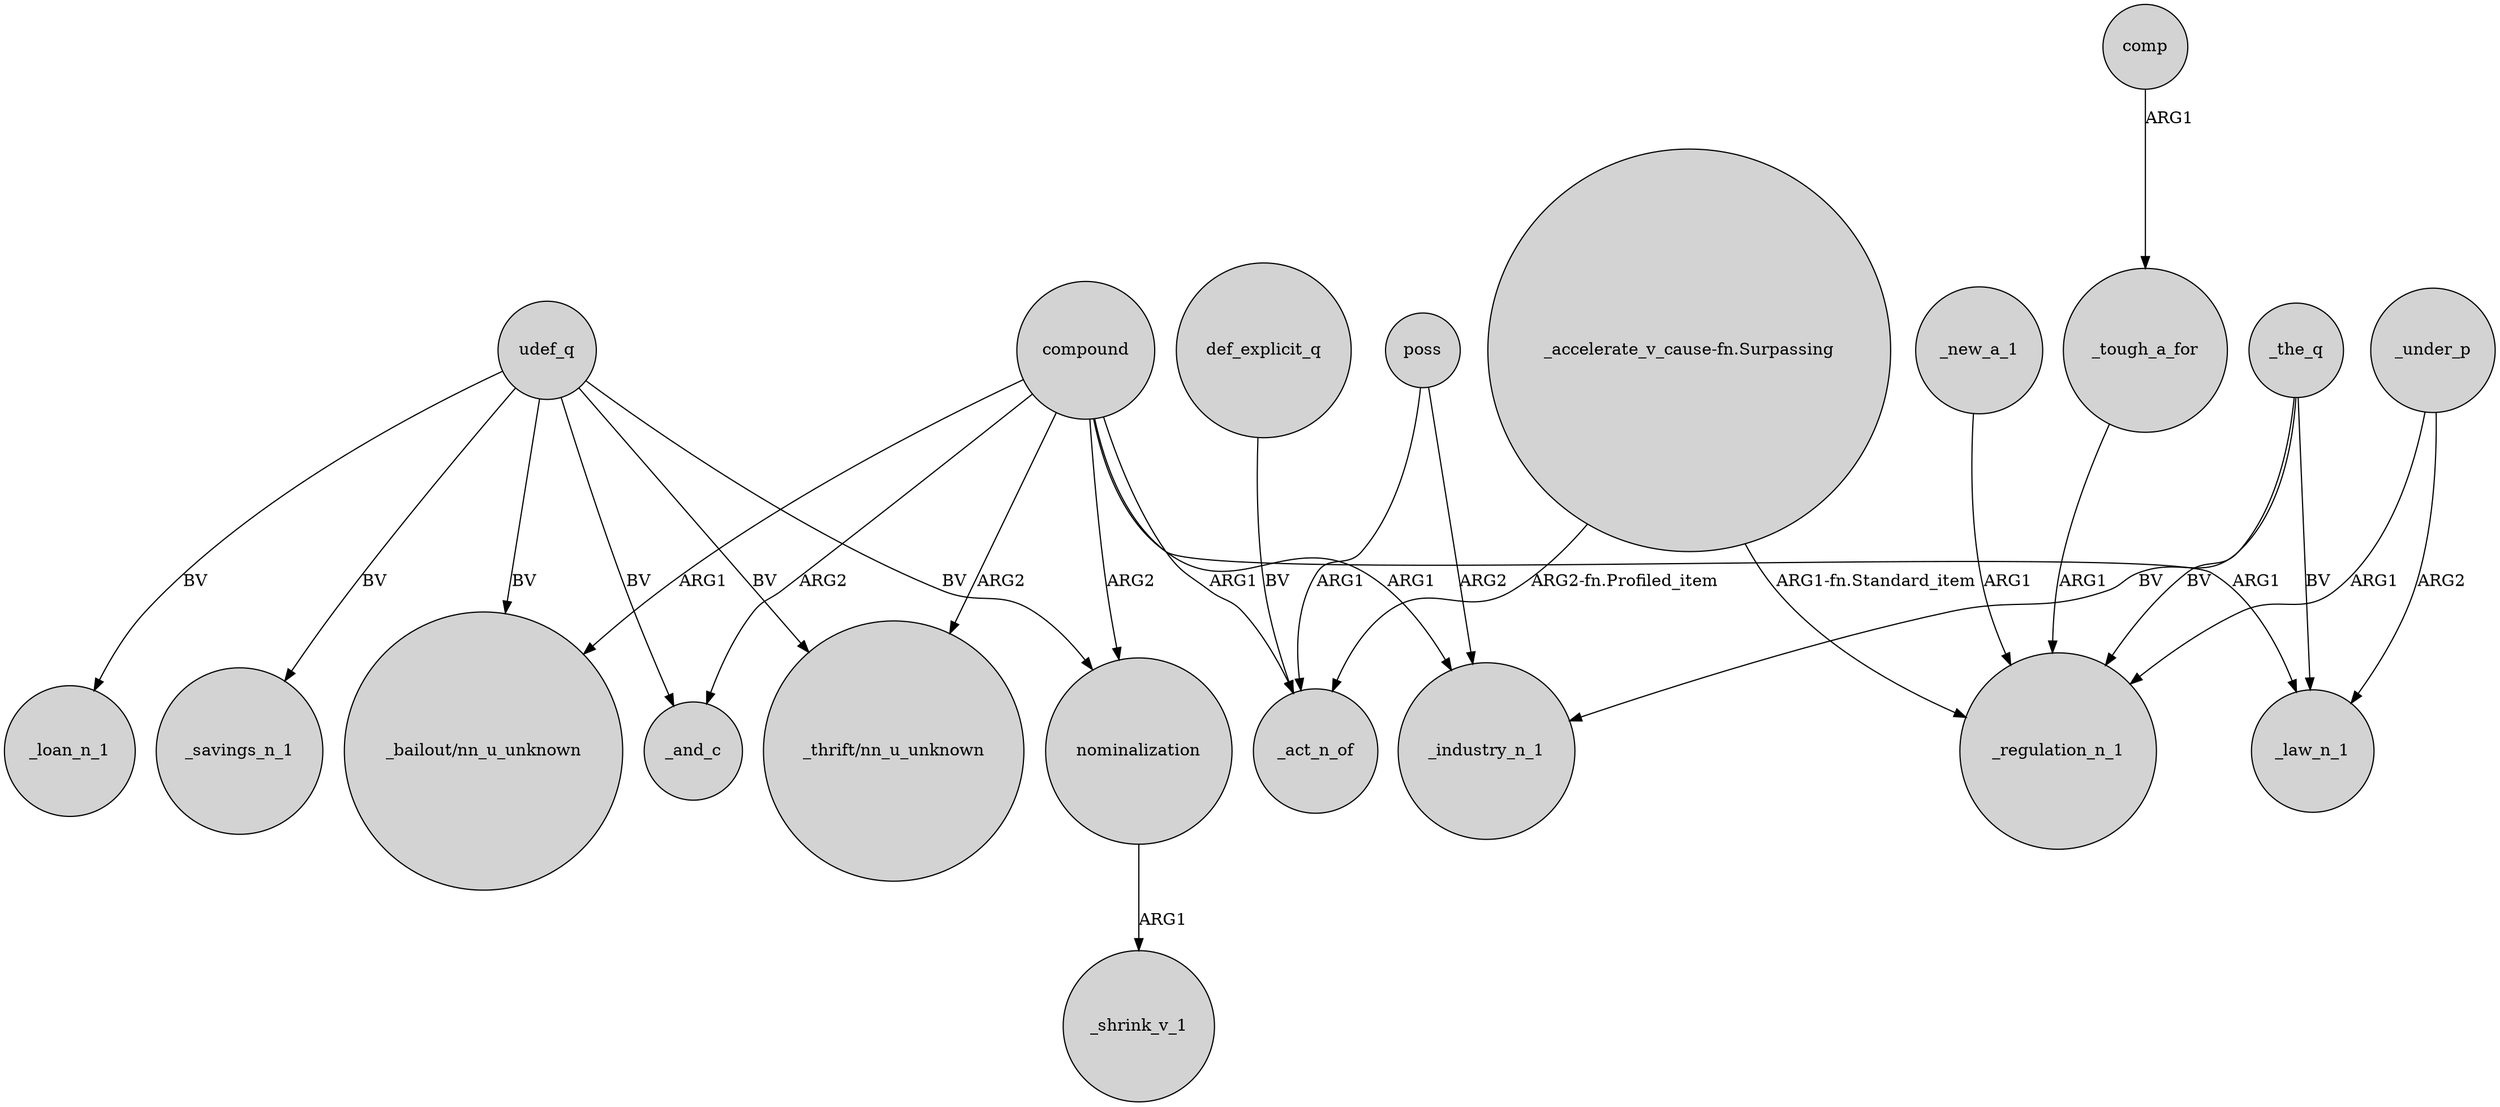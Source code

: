 digraph {
	node [shape=circle style=filled]
	udef_q -> _savings_n_1 [label=BV]
	_new_a_1 -> _regulation_n_1 [label=ARG1]
	udef_q -> _loan_n_1 [label=BV]
	udef_q -> nominalization [label=BV]
	poss -> _act_n_of [label=ARG1]
	_under_p -> _law_n_1 [label=ARG2]
	compound -> "_bailout/nn_u_unknown" [label=ARG1]
	udef_q -> _and_c [label=BV]
	compound -> _act_n_of [label=ARG1]
	compound -> _and_c [label=ARG2]
	_the_q -> _law_n_1 [label=BV]
	compound -> nominalization [label=ARG2]
	compound -> _industry_n_1 [label=ARG1]
	udef_q -> "_bailout/nn_u_unknown" [label=BV]
	poss -> _industry_n_1 [label=ARG2]
	def_explicit_q -> _act_n_of [label=BV]
	compound -> "_thrift/nn_u_unknown" [label=ARG2]
	comp -> _tough_a_for [label=ARG1]
	"_accelerate_v_cause-fn.Surpassing" -> _act_n_of [label="ARG2-fn.Profiled_item"]
	compound -> _law_n_1 [label=ARG1]
	"_accelerate_v_cause-fn.Surpassing" -> _regulation_n_1 [label="ARG1-fn.Standard_item"]
	_under_p -> _regulation_n_1 [label=ARG1]
	_the_q -> _regulation_n_1 [label=BV]
	_tough_a_for -> _regulation_n_1 [label=ARG1]
	_the_q -> _industry_n_1 [label=BV]
	nominalization -> _shrink_v_1 [label=ARG1]
	udef_q -> "_thrift/nn_u_unknown" [label=BV]
}
